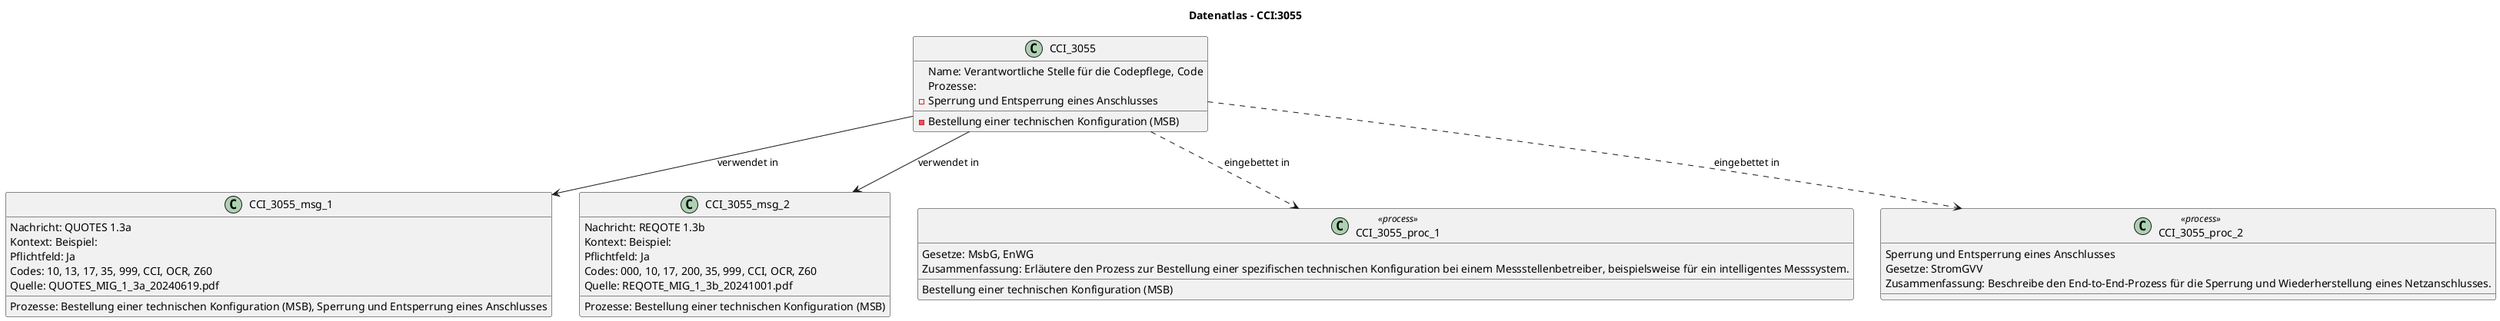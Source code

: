 @startuml
title Datenatlas – CCI:3055
class CCI_3055 {
  Name: Verantwortliche Stelle für die Codepflege, Code
  Prozesse:
    - Bestellung einer technischen Konfiguration (MSB)
    - Sperrung und Entsperrung eines Anschlusses
}
class CCI_3055_msg_1 {
  Nachricht: QUOTES 1.3a
  Kontext: Beispiel:
  Pflichtfeld: Ja
  Codes: 10, 13, 17, 35, 999, CCI, OCR, Z60
  Prozesse: Bestellung einer technischen Konfiguration (MSB), Sperrung und Entsperrung eines Anschlusses
  Quelle: QUOTES_MIG_1_3a_20240619.pdf
}
CCI_3055 --> CCI_3055_msg_1 : verwendet in
class CCI_3055_msg_2 {
  Nachricht: REQOTE 1.3b
  Kontext: Beispiel:
  Pflichtfeld: Ja
  Codes: 000, 10, 17, 200, 35, 999, CCI, OCR, Z60
  Prozesse: Bestellung einer technischen Konfiguration (MSB)
  Quelle: REQOTE_MIG_1_3b_20241001.pdf
}
CCI_3055 --> CCI_3055_msg_2 : verwendet in
class CCI_3055_proc_1 <<process>> {
  Bestellung einer technischen Konfiguration (MSB)
  Gesetze: MsbG, EnWG
  Zusammenfassung: Erläutere den Prozess zur Bestellung einer spezifischen technischen Konfiguration bei einem Messstellenbetreiber, beispielsweise für ein intelligentes Messsystem.
}
CCI_3055 ..> CCI_3055_proc_1 : eingebettet in
class CCI_3055_proc_2 <<process>> {
  Sperrung und Entsperrung eines Anschlusses
  Gesetze: StromGVV
  Zusammenfassung: Beschreibe den End-to-End-Prozess für die Sperrung und Wiederherstellung eines Netzanschlusses.
}
CCI_3055 ..> CCI_3055_proc_2 : eingebettet in
@enduml